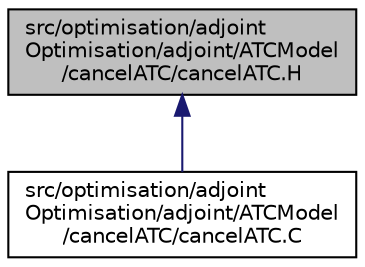 digraph "src/optimisation/adjointOptimisation/adjoint/ATCModel/cancelATC/cancelATC.H"
{
  bgcolor="transparent";
  edge [fontname="Helvetica",fontsize="10",labelfontname="Helvetica",labelfontsize="10"];
  node [fontname="Helvetica",fontsize="10",shape=record];
  Node1 [label="src/optimisation/adjoint\lOptimisation/adjoint/ATCModel\l/cancelATC/cancelATC.H",height=0.2,width=0.4,color="black", fillcolor="grey75", style="filled" fontcolor="black"];
  Node1 -> Node2 [dir="back",color="midnightblue",fontsize="10",style="solid",fontname="Helvetica"];
  Node2 [label="src/optimisation/adjoint\lOptimisation/adjoint/ATCModel\l/cancelATC/cancelATC.C",height=0.2,width=0.4,color="black",URL="$cancelATC_8C.html"];
}
